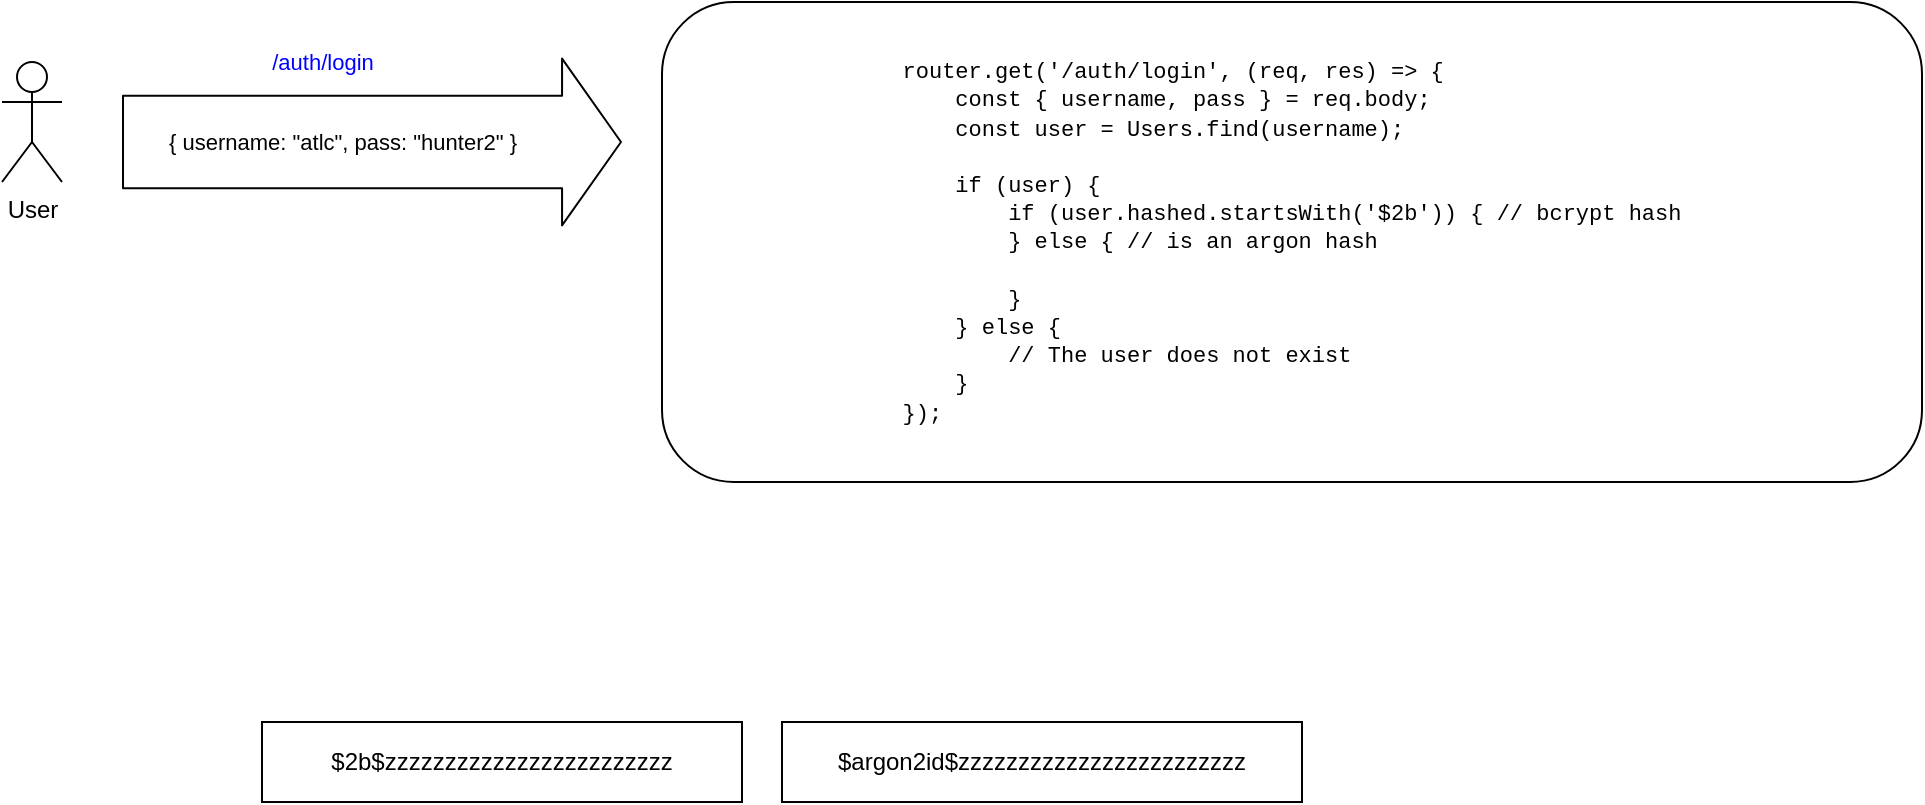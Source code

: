 <mxfile version="14.4.9" type="github"><diagram id="WHGrYDBVjC3pB4bt-4Ce" name="Page-1"><mxGraphModel dx="968" dy="1634" grid="1" gridSize="10" guides="1" tooltips="1" connect="1" arrows="1" fold="1" page="1" pageScale="1" pageWidth="850" pageHeight="1100" math="0" shadow="0"><root><mxCell id="0"/><mxCell id="1" parent="0"/><mxCell id="TI01q_bdndmTQL4EDbYv-1" value="$2b$zzzzzzzzzzzzzzzzzzzzzzzz" style="rounded=0;whiteSpace=wrap;html=1;" vertex="1" parent="1"><mxGeometry x="150" y="350" width="240" height="40" as="geometry"/></mxCell><mxCell id="TI01q_bdndmTQL4EDbYv-2" value="$argon2id$zzzzzzzzzzzzzzzzzzzzzzzz" style="rounded=0;whiteSpace=wrap;html=1;" vertex="1" parent="1"><mxGeometry x="410" y="350" width="260" height="40" as="geometry"/></mxCell><mxCell id="TI01q_bdndmTQL4EDbYv-5" value="User" style="shape=umlActor;verticalLabelPosition=bottom;verticalAlign=top;html=1;outlineConnect=0;" vertex="1" parent="1"><mxGeometry x="20" y="20" width="30" height="60" as="geometry"/></mxCell><mxCell id="TI01q_bdndmTQL4EDbYv-7" value="" style="shape=flexArrow;endArrow=classic;html=1;endWidth=36.19;endSize=9.49;width=46.19;" edge="1" parent="1"><mxGeometry width="50" height="50" relative="1" as="geometry"><mxPoint x="80" y="60" as="sourcePoint"/><mxPoint x="330" y="60" as="targetPoint"/></mxGeometry></mxCell><mxCell id="TI01q_bdndmTQL4EDbYv-8" value="&lt;p style=&quot;line-height: 160%&quot;&gt;&lt;br&gt;&lt;/p&gt;" style="edgeLabel;html=1;align=center;verticalAlign=middle;resizable=0;points=[];spacing=0;" vertex="1" connectable="0" parent="TI01q_bdndmTQL4EDbYv-7"><mxGeometry x="-0.185" y="2" relative="1" as="geometry"><mxPoint x="10.48" y="-28" as="offset"/></mxGeometry></mxCell><mxCell id="TI01q_bdndmTQL4EDbYv-22" value="&lt;font color=&quot;#0000ff&quot;&gt;/auth/login&lt;/font&gt;" style="edgeLabel;html=1;align=center;verticalAlign=middle;resizable=0;points=[];" vertex="1" connectable="0" parent="TI01q_bdndmTQL4EDbYv-7"><mxGeometry x="-0.283" y="1" relative="1" as="geometry"><mxPoint x="10.48" y="-39" as="offset"/></mxGeometry></mxCell><mxCell id="TI01q_bdndmTQL4EDbYv-23" value="{ username: &quot;atlc&quot;, pass: &quot;hunter2&quot; }" style="edgeLabel;html=1;align=center;verticalAlign=middle;resizable=0;points=[];" vertex="1" connectable="0" parent="TI01q_bdndmTQL4EDbYv-7"><mxGeometry x="-0.287" y="6" relative="1" as="geometry"><mxPoint x="20.95" y="6" as="offset"/></mxGeometry></mxCell><mxCell id="TI01q_bdndmTQL4EDbYv-25" value="&lt;div style=&quot;text-align: justify ; font-size: 11px&quot;&gt;&lt;font face=&quot;Courier New&quot; style=&quot;font-size: 11px&quot;&gt;router.get('/auth/login', (req, res) =&amp;gt; {&lt;/font&gt;&lt;/div&gt;&lt;div style=&quot;text-align: justify ; font-size: 11px&quot;&gt;&lt;span&gt;&lt;font face=&quot;Courier New&quot; style=&quot;font-size: 11px&quot;&gt;&amp;nbsp; &amp;nbsp; const { username, pass } = req.body;&lt;/font&gt;&lt;/span&gt;&lt;/div&gt;&lt;div style=&quot;text-align: justify ; font-size: 11px&quot;&gt;&lt;div style=&quot;text-align: justify&quot;&gt;&lt;font face=&quot;Courier New&quot; style=&quot;font-size: 11px&quot;&gt;&amp;nbsp; &amp;nbsp; const user = Users.find(username);&lt;/font&gt;&lt;/div&gt;&lt;div style=&quot;text-align: justify&quot;&gt;&lt;font face=&quot;Courier New&quot; style=&quot;font-size: 11px&quot;&gt;&lt;br&gt;&lt;/font&gt;&lt;/div&gt;&lt;div style=&quot;text-align: justify&quot;&gt;&lt;font face=&quot;Courier New&quot; style=&quot;font-size: 11px&quot;&gt;&amp;nbsp; &amp;nbsp; if (user) {&lt;/font&gt;&lt;/div&gt;&lt;div style=&quot;text-align: justify&quot;&gt;&lt;font face=&quot;Courier New&quot; style=&quot;font-size: 11px&quot;&gt;&amp;nbsp; &amp;nbsp; &amp;nbsp; &amp;nbsp; if (user.hashed.startsWith('$2b')) { // bcrypt hash&lt;/font&gt;&lt;/div&gt;&lt;div style=&quot;text-align: justify&quot;&gt;&lt;font face=&quot;Courier New&quot; style=&quot;font-size: 11px&quot;&gt;&amp;nbsp; &amp;nbsp; &amp;nbsp; &amp;nbsp; } else { // is an argon hash&lt;/font&gt;&lt;/div&gt;&lt;div style=&quot;text-align: justify&quot;&gt;&lt;font face=&quot;Courier New&quot; style=&quot;font-size: 11px&quot;&gt;&lt;br&gt;&lt;/font&gt;&lt;/div&gt;&lt;div style=&quot;text-align: justify&quot;&gt;&lt;font face=&quot;Courier New&quot; style=&quot;font-size: 11px&quot;&gt;&amp;nbsp; &amp;nbsp; &amp;nbsp; &amp;nbsp; }&lt;/font&gt;&lt;/div&gt;&lt;div style=&quot;text-align: justify&quot;&gt;&lt;font face=&quot;Courier New&quot; style=&quot;font-size: 11px&quot;&gt;&amp;nbsp; &amp;nbsp; } else {&lt;/font&gt;&lt;/div&gt;&lt;div style=&quot;text-align: justify&quot;&gt;&lt;font face=&quot;Courier New&quot; style=&quot;font-size: 11px&quot;&gt;&amp;nbsp; &amp;nbsp; &amp;nbsp; &amp;nbsp; // The user does not exist&lt;/font&gt;&lt;/div&gt;&lt;div style=&quot;text-align: justify&quot;&gt;&lt;font face=&quot;Courier New&quot; style=&quot;font-size: 11px&quot;&gt;&amp;nbsp; &amp;nbsp; }&lt;/font&gt;&lt;/div&gt;&lt;/div&gt;&lt;div style=&quot;text-align: justify ; font-size: 11px&quot;&gt;&lt;font face=&quot;Courier New&quot; style=&quot;font-size: 11px&quot;&gt;});&lt;/font&gt;&lt;/div&gt;" style="rounded=1;whiteSpace=wrap;html=1;" vertex="1" parent="1"><mxGeometry x="350" y="-10" width="630" height="240" as="geometry"/></mxCell></root></mxGraphModel></diagram></mxfile>